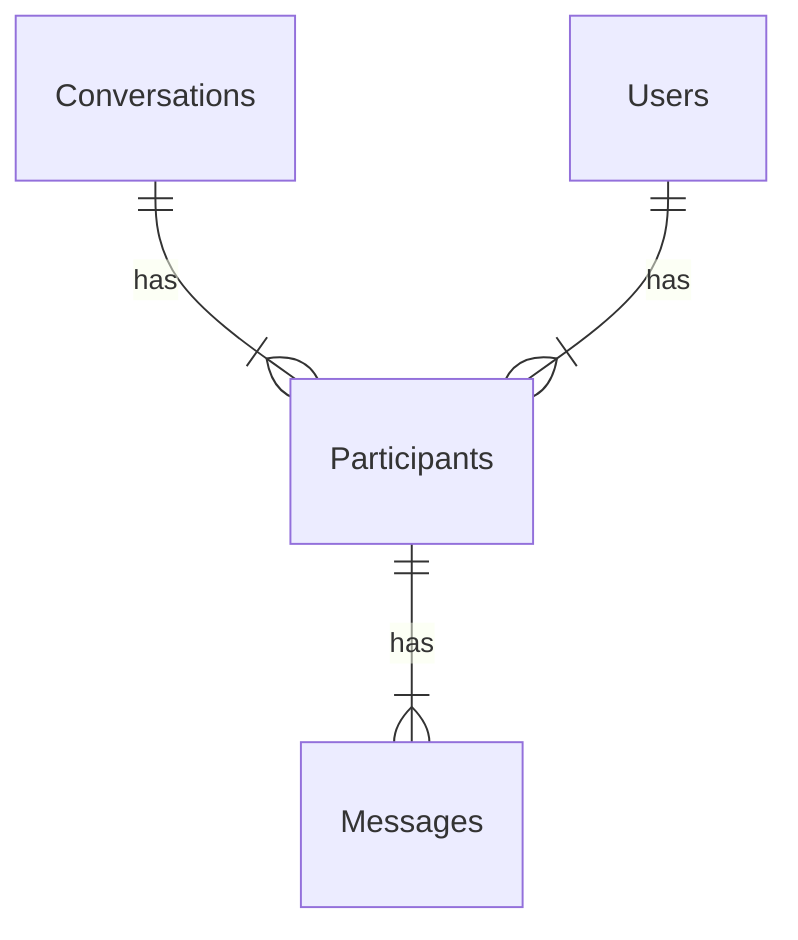erDiagram
    Conversations ||--|{ Participants : has
    Users ||--|{ Participants : has
    Participants ||--|{ Messages : has